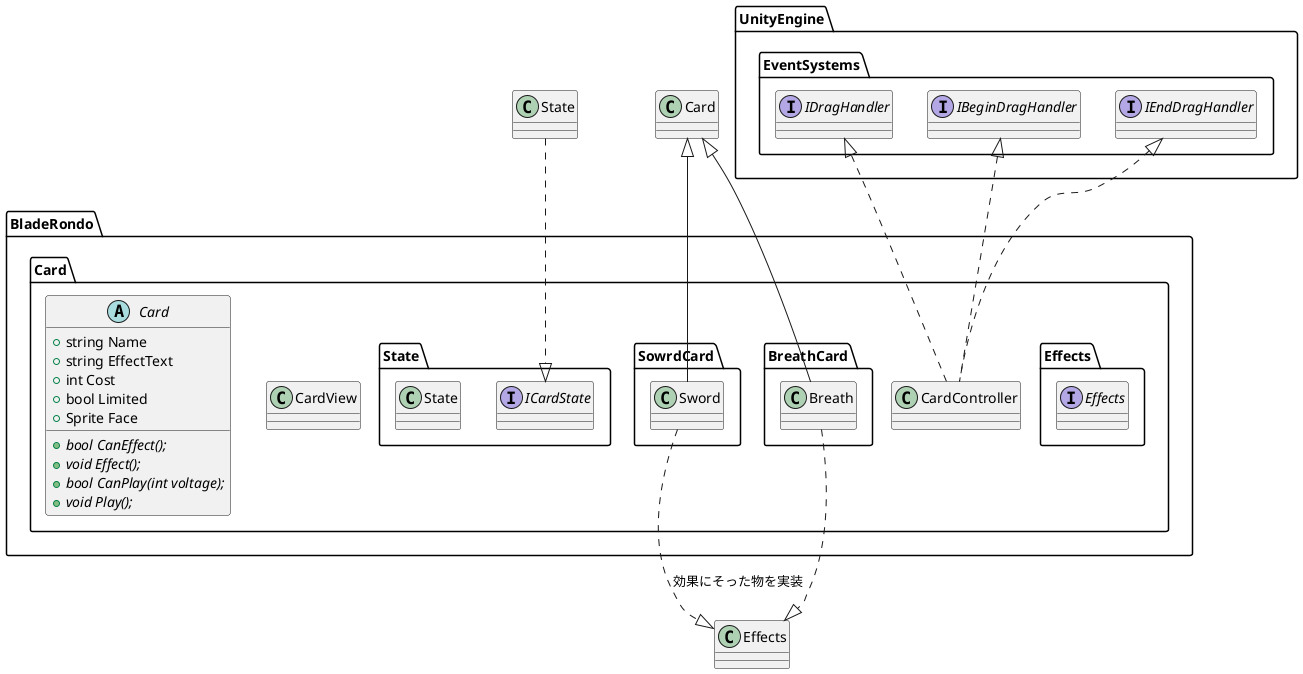 @startuml
package BladeRondo
{
    package Card
    {
        class CardController

        class CardView

        abstract class Card
        {
            +string Name
            +string EffectText
            +int Cost
            +bool Limited
            +Sprite Face

            {abstract}+bool CanEffect();
            {abstract}+void Effect();
            {abstract}+bool CanPlay(int voltage);
            {abstract}+void Play();
        }

        package Effects
        {
            interface Effects
        }

        package SowrdCard
        {
            class Sword
        }

        package BreathCard
        {
            class Breath
        }

        package State
        {
            interface ICardState
            class State
        }
    }
}

package UnityEngine
{
    package EventSystems
    {
        interface IDragHandler
        interface IBeginDragHandler
        interface IEndDragHandler
    }
}

IBeginDragHandler<|..CardController
IDragHandler<|..CardController
IEndDragHandler<|..CardController

State ..|> ICardState

Card <|-- Sword
Sword ..|> Effects : 効果にそった物を実装
Card <|-- Breath
Breath ..|> Effects
@enduml